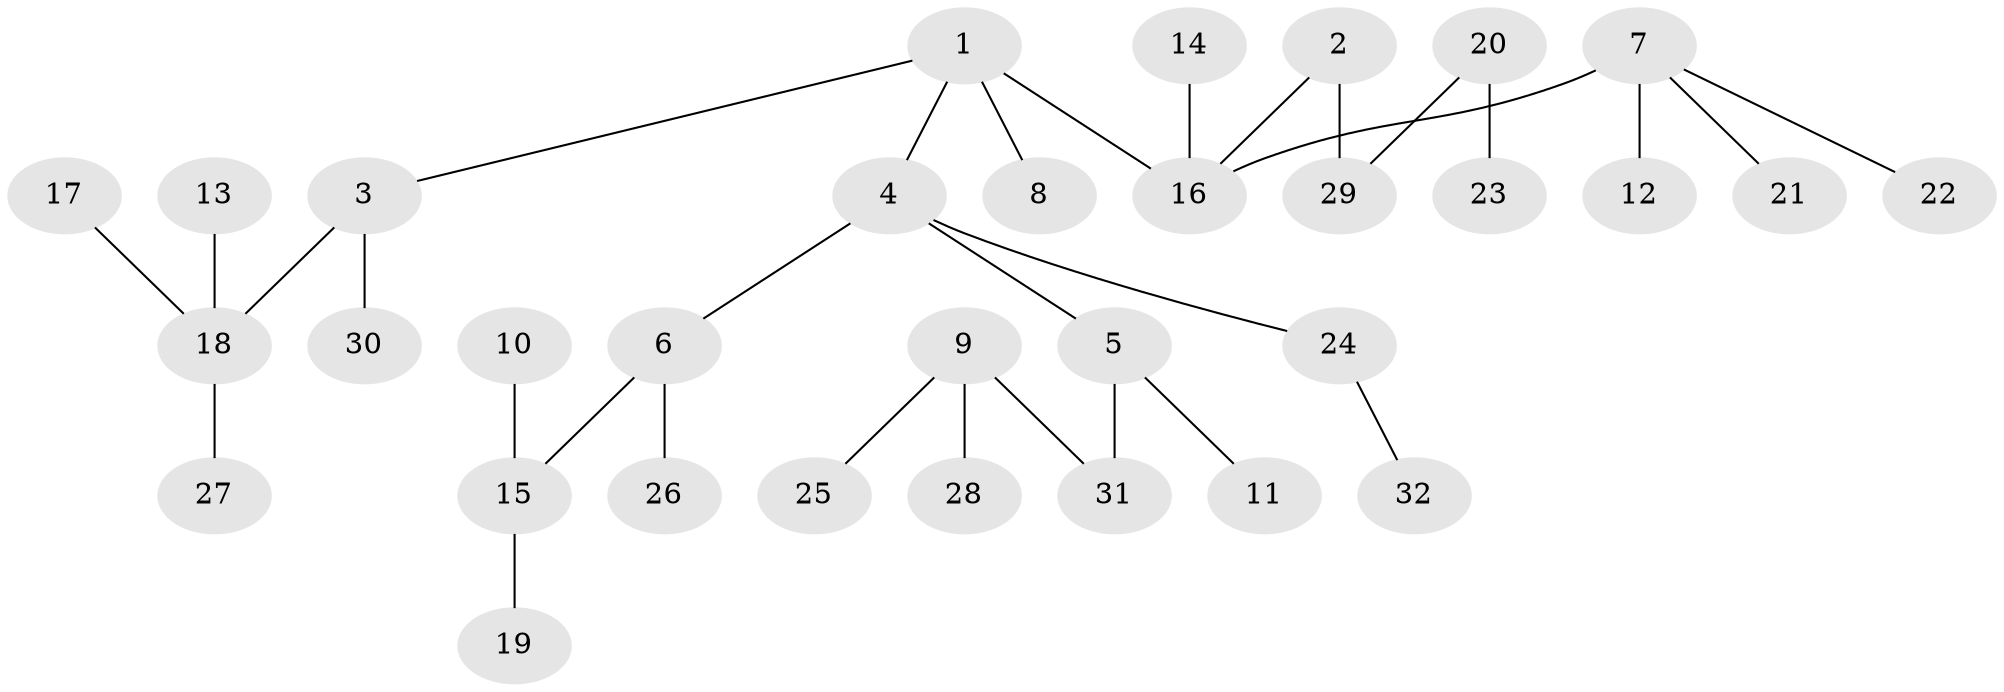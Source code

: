 // original degree distribution, {4: 0.0392156862745098, 5: 0.09803921568627451, 1: 0.5294117647058824, 2: 0.21568627450980393, 3: 0.11764705882352941}
// Generated by graph-tools (version 1.1) at 2025/37/03/04/25 23:37:23]
// undirected, 32 vertices, 31 edges
graph export_dot {
  node [color=gray90,style=filled];
  1;
  2;
  3;
  4;
  5;
  6;
  7;
  8;
  9;
  10;
  11;
  12;
  13;
  14;
  15;
  16;
  17;
  18;
  19;
  20;
  21;
  22;
  23;
  24;
  25;
  26;
  27;
  28;
  29;
  30;
  31;
  32;
  1 -- 3 [weight=1.0];
  1 -- 4 [weight=1.0];
  1 -- 8 [weight=1.0];
  1 -- 16 [weight=1.0];
  2 -- 16 [weight=1.0];
  2 -- 29 [weight=1.0];
  3 -- 18 [weight=1.0];
  3 -- 30 [weight=1.0];
  4 -- 5 [weight=1.0];
  4 -- 6 [weight=1.0];
  4 -- 24 [weight=1.0];
  5 -- 11 [weight=1.0];
  5 -- 31 [weight=1.0];
  6 -- 15 [weight=1.0];
  6 -- 26 [weight=1.0];
  7 -- 12 [weight=1.0];
  7 -- 16 [weight=1.0];
  7 -- 21 [weight=1.0];
  7 -- 22 [weight=1.0];
  9 -- 25 [weight=1.0];
  9 -- 28 [weight=1.0];
  9 -- 31 [weight=1.0];
  10 -- 15 [weight=1.0];
  13 -- 18 [weight=1.0];
  14 -- 16 [weight=1.0];
  15 -- 19 [weight=1.0];
  17 -- 18 [weight=1.0];
  18 -- 27 [weight=1.0];
  20 -- 23 [weight=1.0];
  20 -- 29 [weight=1.0];
  24 -- 32 [weight=1.0];
}
